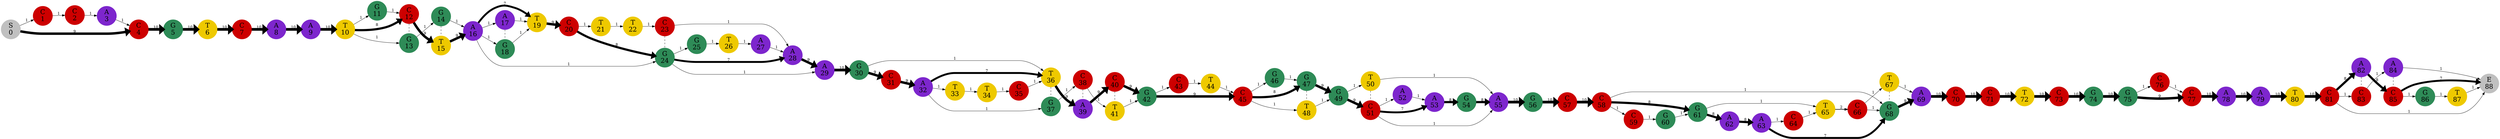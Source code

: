 // abpoa graph dot file.
// 89 nodes.
digraph ABPOA_graph {
	graph [rankdir="LR"];
	node [width=1.000000, style=filled, fixedsize=true, shape=circle];
"S
0" [color=gray, fontsize=24]
"C
1" [color=red3, fontsize=24]
"C
2" [color=red3, fontsize=24]
"A
3" [color=purple3, fontsize=24]
"C
4" [color=red3, fontsize=24]
"G
5" [color=seagreen4, fontsize=24]
"T
6" [color=gold2, fontsize=24]
"C
7" [color=red3, fontsize=24]
"A
8" [color=purple3, fontsize=24]
"A
9" [color=purple3, fontsize=24]
"T
10" [color=gold2, fontsize=24]
"G
11" [color=seagreen4, fontsize=24]
"C
12" [color=red3, fontsize=24]
"G
13" [color=seagreen4, fontsize=24]
"G
14" [color=seagreen4, fontsize=24]
"T
15" [color=gold2, fontsize=24]
"A
16" [color=purple3, fontsize=24]
"A
17" [color=purple3, fontsize=24]
"G
18" [color=seagreen4, fontsize=24]
"T
19" [color=gold2, fontsize=24]
"C
20" [color=red3, fontsize=24]
"T
21" [color=gold2, fontsize=24]
"T
22" [color=gold2, fontsize=24]
"C
23" [color=red3, fontsize=24]
"G
24" [color=seagreen4, fontsize=24]
"G
25" [color=seagreen4, fontsize=24]
"T
26" [color=gold2, fontsize=24]
"A
27" [color=purple3, fontsize=24]
"A
28" [color=purple3, fontsize=24]
"A
29" [color=purple3, fontsize=24]
"G
30" [color=seagreen4, fontsize=24]
"C
31" [color=red3, fontsize=24]
"A
32" [color=purple3, fontsize=24]
"T
33" [color=gold2, fontsize=24]
"T
34" [color=gold2, fontsize=24]
"C
35" [color=red3, fontsize=24]
"T
36" [color=gold2, fontsize=24]
"G
37" [color=seagreen4, fontsize=24]
"C
38" [color=red3, fontsize=24]
"A
39" [color=purple3, fontsize=24]
"C
40" [color=red3, fontsize=24]
"T
41" [color=gold2, fontsize=24]
"G
42" [color=seagreen4, fontsize=24]
"C
43" [color=red3, fontsize=24]
"T
44" [color=gold2, fontsize=24]
"C
45" [color=red3, fontsize=24]
"G
46" [color=seagreen4, fontsize=24]
"G
47" [color=seagreen4, fontsize=24]
"T
48" [color=gold2, fontsize=24]
"G
49" [color=seagreen4, fontsize=24]
"T
50" [color=gold2, fontsize=24]
"C
51" [color=red3, fontsize=24]
"A
52" [color=purple3, fontsize=24]
"A
53" [color=purple3, fontsize=24]
"G
54" [color=seagreen4, fontsize=24]
"A
55" [color=purple3, fontsize=24]
"G
56" [color=seagreen4, fontsize=24]
"C
57" [color=red3, fontsize=24]
"C
58" [color=red3, fontsize=24]
"C
59" [color=red3, fontsize=24]
"G
60" [color=seagreen4, fontsize=24]
"G
61" [color=seagreen4, fontsize=24]
"A
62" [color=purple3, fontsize=24]
"A
63" [color=purple3, fontsize=24]
"C
64" [color=red3, fontsize=24]
"T
65" [color=gold2, fontsize=24]
"C
66" [color=red3, fontsize=24]
"T
67" [color=gold2, fontsize=24]
"G
68" [color=seagreen4, fontsize=24]
"A
69" [color=purple3, fontsize=24]
"C
70" [color=red3, fontsize=24]
"C
71" [color=red3, fontsize=24]
"T
72" [color=gold2, fontsize=24]
"C
73" [color=red3, fontsize=24]
"G
74" [color=seagreen4, fontsize=24]
"G
75" [color=seagreen4, fontsize=24]
"C
76" [color=red3, fontsize=24]
"C
77" [color=red3, fontsize=24]
"A
78" [color=purple3, fontsize=24]
"A
79" [color=purple3, fontsize=24]
"T
80" [color=gold2, fontsize=24]
"C
81" [color=red3, fontsize=24]
"A
82" [color=purple3, fontsize=24]
"C
83" [color=red3, fontsize=24]
"A
84" [color=purple3, fontsize=24]
"C
85" [color=red3, fontsize=24]
"G
86" [color=seagreen4, fontsize=24]
"T
87" [color=gold2, fontsize=24]
"E
88" [color=gray, fontsize=24]
	"S
0" -> "C
4" [label="9", penwidth=9]
	"S
0" -> "C
1" [label="1", penwidth=1]
	"C
1" -> "C
2" [label="1", penwidth=1]
	"C
2" -> "A
3" [label="1", penwidth=1]
	"A
3" -> "C
4" [label="1", penwidth=1]
	"C
4" -> "G
5" [label="10", penwidth=10]
	"G
5" -> "T
6" [label="10", penwidth=10]
	"T
6" -> "C
7" [label="10", penwidth=10]
	"C
7" -> "A
8" [label="10", penwidth=10]
	"A
8" -> "A
9" [label="10", penwidth=10]
	"A
9" -> "T
10" [label="10", penwidth=10]
	"T
10" -> "C
12" [label="8", penwidth=8]
	"T
10" -> "G
11" [label="1", penwidth=1]
	"T
10" -> "G
13" [label="1", penwidth=1]
	"G
11" -> "C
12" [label="1", penwidth=1]
	"C
12" -> "T
15" [label="9", penwidth=9]
	{rank=same; "C
12" "G
13" };
	{ edge [style=dashed, arrowhead=none]; "C
12" -> "G
13" }
	"G
13" -> "G
14" [label="1", penwidth=1]
	{rank=same; "G
13" "C
12" };
	"G
14" -> "A
16" [label="1", penwidth=1]
	{rank=same; "G
14" "T
15" };
	{ edge [style=dashed, arrowhead=none]; "G
14" -> "T
15" }
	"T
15" -> "A
16" [label="9", penwidth=9]
	{rank=same; "T
15" "G
14" };
	"A
16" -> "T
19" [label="7", penwidth=7]
	"A
16" -> "G
18" [label="1", penwidth=1]
	"A
16" -> "G
24" [label="1", penwidth=1]
	"A
16" -> "A
17" [label="1", penwidth=1]
	"A
17" -> "T
19" [label="1", penwidth=1]
	{rank=same; "A
17" "G
18" };
	{ edge [style=dashed, arrowhead=none]; "A
17" -> "G
18" }
	"G
18" -> "T
19" [label="1", penwidth=1]
	{rank=same; "G
18" "A
17" };
	"T
19" -> "C
20" [label="9", penwidth=9]
	"C
20" -> "G
24" [label="8", penwidth=8]
	"C
20" -> "T
21" [label="1", penwidth=1]
	"T
21" -> "T
22" [label="1", penwidth=1]
	"T
22" -> "C
23" [label="1", penwidth=1]
	"C
23" -> "A
28" [label="1", penwidth=1]
	{rank=same; "C
23" "G
24" };
	{ edge [style=dashed, arrowhead=none]; "C
23" -> "G
24" }
	"G
24" -> "A
28" [label="7", penwidth=7]
	"G
24" -> "G
25" [label="1", penwidth=1]
	"G
24" -> "A
29" [label="1", penwidth=1]
	{rank=same; "G
24" "C
23" };
	"G
25" -> "T
26" [label="1", penwidth=1]
	"T
26" -> "A
27" [label="1", penwidth=1]
	"A
27" -> "A
28" [label="1", penwidth=1]
	"A
28" -> "A
29" [label="9", penwidth=9]
	"A
29" -> "G
30" [label="10", penwidth=10]
	"G
30" -> "C
31" [label="9", penwidth=9]
	"G
30" -> "T
36" [label="1", penwidth=1]
	"C
31" -> "A
32" [label="9", penwidth=9]
	"A
32" -> "T
36" [label="7", penwidth=7]
	"A
32" -> "G
37" [label="1", penwidth=1]
	"A
32" -> "T
33" [label="1", penwidth=1]
	"T
33" -> "T
34" [label="1", penwidth=1]
	"T
34" -> "C
35" [label="1", penwidth=1]
	"C
35" -> "T
36" [label="1", penwidth=1]
	"T
36" -> "A
39" [label="9", penwidth=9]
	{rank=same; "T
36" "G
37" };
	{ edge [style=dashed, arrowhead=none]; "T
36" -> "G
37" }
	"G
37" -> "C
38" [label="1", penwidth=1]
	{rank=same; "G
37" "T
36" };
	"C
38" -> "T
41" [label="1", penwidth=1]
	{rank=same; "C
38" "A
39" };
	{ edge [style=dashed, arrowhead=none]; "C
38" -> "A
39" }
	"A
39" -> "C
40" [label="9", penwidth=9]
	{rank=same; "A
39" "C
38" };
	"C
40" -> "G
42" [label="9", penwidth=9]
	{rank=same; "C
40" "T
41" };
	{ edge [style=dashed, arrowhead=none]; "C
40" -> "T
41" }
	"T
41" -> "G
42" [label="1", penwidth=1]
	{rank=same; "T
41" "C
40" };
	"G
42" -> "C
45" [label="9", penwidth=9]
	"G
42" -> "C
43" [label="1", penwidth=1]
	"C
43" -> "T
44" [label="1", penwidth=1]
	"T
44" -> "C
45" [label="1", penwidth=1]
	"C
45" -> "G
46" [label="1", penwidth=1]
	"C
45" -> "G
47" [label="8", penwidth=8]
	"C
45" -> "T
48" [label="1", penwidth=1]
	"G
46" -> "G
47" [label="1", penwidth=1]
	"G
47" -> "G
49" [label="9", penwidth=9]
	{rank=same; "G
47" "T
48" };
	{ edge [style=dashed, arrowhead=none]; "G
47" -> "T
48" }
	"T
48" -> "G
49" [label="1", penwidth=1]
	{rank=same; "T
48" "G
47" };
	"G
49" -> "C
51" [label="9", penwidth=9]
	"G
49" -> "T
50" [label="1", penwidth=1]
	"T
50" -> "A
55" [label="1", penwidth=1]
	{rank=same; "T
50" "C
51" };
	{ edge [style=dashed, arrowhead=none]; "T
50" -> "C
51" }
	"C
51" -> "A
53" [label="7", penwidth=7]
	"C
51" -> "A
55" [label="1", penwidth=1]
	"C
51" -> "A
52" [label="1", penwidth=1]
	{rank=same; "C
51" "T
50" };
	"A
52" -> "A
53" [label="1", penwidth=1]
	"A
53" -> "G
54" [label="8", penwidth=8]
	"G
54" -> "A
55" [label="8", penwidth=8]
	"A
55" -> "G
56" [label="10", penwidth=10]
	"G
56" -> "C
57" [label="10", penwidth=10]
	"C
57" -> "C
58" [label="10", penwidth=10]
	"C
58" -> "G
61" [label="8", penwidth=8]
	"C
58" -> "C
59" [label="1", penwidth=1]
	"C
58" -> "G
68" [label="1", penwidth=1]
	"C
59" -> "G
60" [label="1", penwidth=1]
	"G
60" -> "G
61" [label="1", penwidth=1]
	"G
61" -> "A
62" [label="8", penwidth=8]
	"G
61" -> "T
65" [label="1", penwidth=1]
	"A
62" -> "A
63" [label="8", penwidth=8]
	"A
63" -> "G
68" [label="7", penwidth=7]
	"A
63" -> "C
64" [label="1", penwidth=1]
	"C
64" -> "T
65" [label="1", penwidth=1]
	"T
65" -> "C
66" [label="2", penwidth=2]
	"C
66" -> "G
68" [label="1", penwidth=1]
	"C
66" -> "T
67" [label="1", penwidth=1]
	"T
67" -> "A
69" [label="1", penwidth=1]
	{rank=same; "T
67" "G
68" };
	{ edge [style=dashed, arrowhead=none]; "T
67" -> "G
68" }
	"G
68" -> "A
69" [label="9", penwidth=9]
	{rank=same; "G
68" "T
67" };
	"A
69" -> "C
70" [label="10", penwidth=10]
	"C
70" -> "C
71" [label="10", penwidth=10]
	"C
71" -> "T
72" [label="10", penwidth=10]
	"T
72" -> "C
73" [label="10", penwidth=10]
	"C
73" -> "G
74" [label="10", penwidth=10]
	"G
74" -> "G
75" [label="10", penwidth=10]
	"G
75" -> "C
77" [label="9", penwidth=9]
	"G
75" -> "C
76" [label="1", penwidth=1]
	"C
76" -> "C
77" [label="1", penwidth=1]
	"C
77" -> "A
78" [label="10", penwidth=10]
	"A
78" -> "A
79" [label="10", penwidth=10]
	"A
79" -> "T
80" [label="10", penwidth=10]
	"T
80" -> "C
81" [label="10", penwidth=10]
	"C
81" -> "C
83" [label="1", penwidth=1]
	"C
81" -> "A
82" [label="8", penwidth=8]
	"C
81" -> "E
88" [label="1", penwidth=1]
	"A
82" -> "C
85" [label="8", penwidth=8]
	{rank=same; "A
82" "C
83" };
	{ edge [style=dashed, arrowhead=none]; "A
82" -> "C
83" }
	"C
83" -> "A
84" [label="1", penwidth=1]
	{rank=same; "C
83" "A
82" };
	"A
84" -> "E
88" [label="1", penwidth=1]
	{rank=same; "A
84" "C
85" };
	{ edge [style=dashed, arrowhead=none]; "A
84" -> "C
85" }
	"C
85" -> "E
88" [label="7", penwidth=7]
	"C
85" -> "G
86" [label="1", penwidth=1]
	{rank=same; "C
85" "A
84" };
	"G
86" -> "T
87" [label="1", penwidth=1]
	"T
87" -> "E
88" [label="1", penwidth=1]
}
